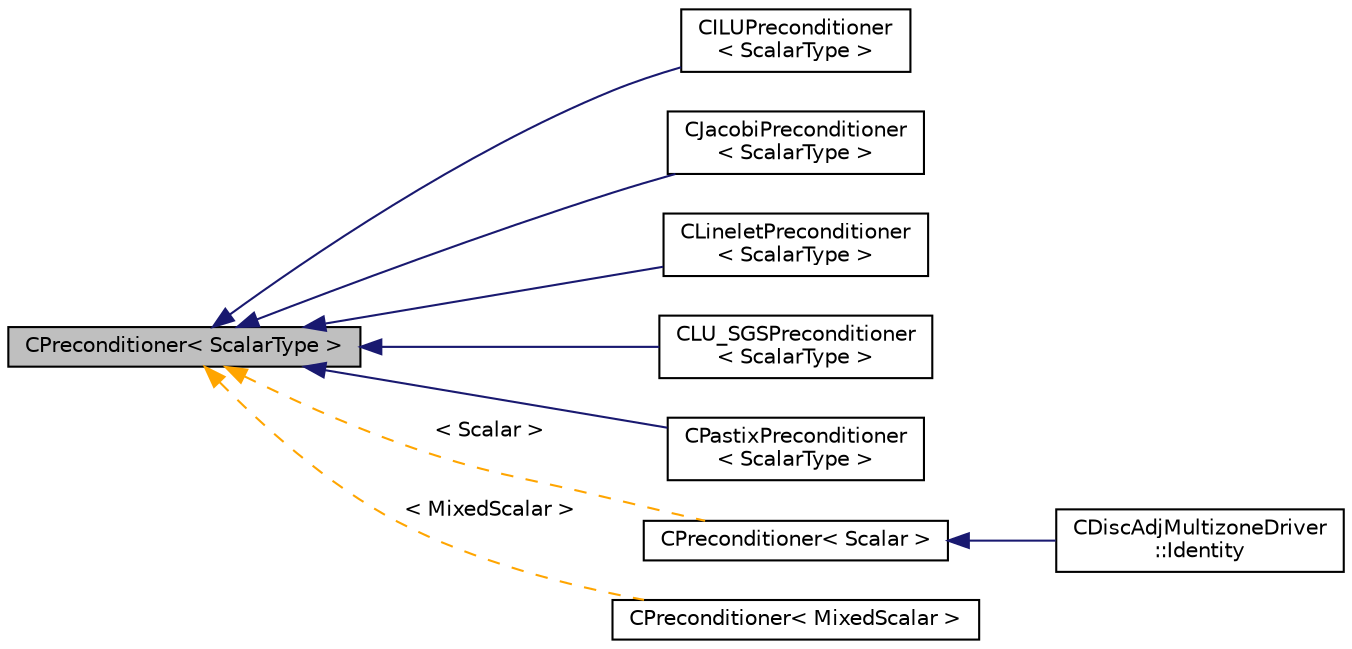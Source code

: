 digraph "CPreconditioner&lt; ScalarType &gt;"
{
 // LATEX_PDF_SIZE
  edge [fontname="Helvetica",fontsize="10",labelfontname="Helvetica",labelfontsize="10"];
  node [fontname="Helvetica",fontsize="10",shape=record];
  rankdir="LR";
  Node1 [label="CPreconditioner\< ScalarType \>",height=0.2,width=0.4,color="black", fillcolor="grey75", style="filled", fontcolor="black",tooltip="Abstract base class for defining a preconditioning operation."];
  Node1 -> Node2 [dir="back",color="midnightblue",fontsize="10",style="solid",fontname="Helvetica"];
  Node2 [label="CILUPreconditioner\l\< ScalarType \>",height=0.2,width=0.4,color="black", fillcolor="white", style="filled",URL="$classCILUPreconditioner.html",tooltip="Specialization of preconditioner that uses CSysMatrix class."];
  Node1 -> Node3 [dir="back",color="midnightblue",fontsize="10",style="solid",fontname="Helvetica"];
  Node3 [label="CJacobiPreconditioner\l\< ScalarType \>",height=0.2,width=0.4,color="black", fillcolor="white", style="filled",URL="$classCJacobiPreconditioner.html",tooltip="Specialization of preconditioner that uses CSysMatrix class."];
  Node1 -> Node4 [dir="back",color="midnightblue",fontsize="10",style="solid",fontname="Helvetica"];
  Node4 [label="CLineletPreconditioner\l\< ScalarType \>",height=0.2,width=0.4,color="black", fillcolor="white", style="filled",URL="$classCLineletPreconditioner.html",tooltip="Specialization of preconditioner that uses CSysMatrix class."];
  Node1 -> Node5 [dir="back",color="midnightblue",fontsize="10",style="solid",fontname="Helvetica"];
  Node5 [label="CLU_SGSPreconditioner\l\< ScalarType \>",height=0.2,width=0.4,color="black", fillcolor="white", style="filled",URL="$classCLU__SGSPreconditioner.html",tooltip="Specialization of preconditioner that uses CSysMatrix class."];
  Node1 -> Node6 [dir="back",color="midnightblue",fontsize="10",style="solid",fontname="Helvetica"];
  Node6 [label="CPastixPreconditioner\l\< ScalarType \>",height=0.2,width=0.4,color="black", fillcolor="white", style="filled",URL="$classCPastixPreconditioner.html",tooltip="Specialization of preconditioner that uses PaStiX to factorize a CSysMatrix."];
  Node1 -> Node7 [dir="back",color="orange",fontsize="10",style="dashed",label=" \< Scalar \>" ,fontname="Helvetica"];
  Node7 [label="CPreconditioner\< Scalar \>",height=0.2,width=0.4,color="black", fillcolor="white", style="filled",URL="$classCPreconditioner.html",tooltip=" "];
  Node7 -> Node8 [dir="back",color="midnightblue",fontsize="10",style="solid",fontname="Helvetica"];
  Node8 [label="CDiscAdjMultizoneDriver\l::Identity",height=0.2,width=0.4,color="black", fillcolor="white", style="filled",URL="$classCDiscAdjMultizoneDriver_1_1Identity.html",tooltip=" "];
  Node1 -> Node9 [dir="back",color="orange",fontsize="10",style="dashed",label=" \< MixedScalar \>" ,fontname="Helvetica"];
  Node9 [label="CPreconditioner\< MixedScalar \>",height=0.2,width=0.4,color="black", fillcolor="white", style="filled",URL="$classCPreconditioner.html",tooltip=" "];
}
